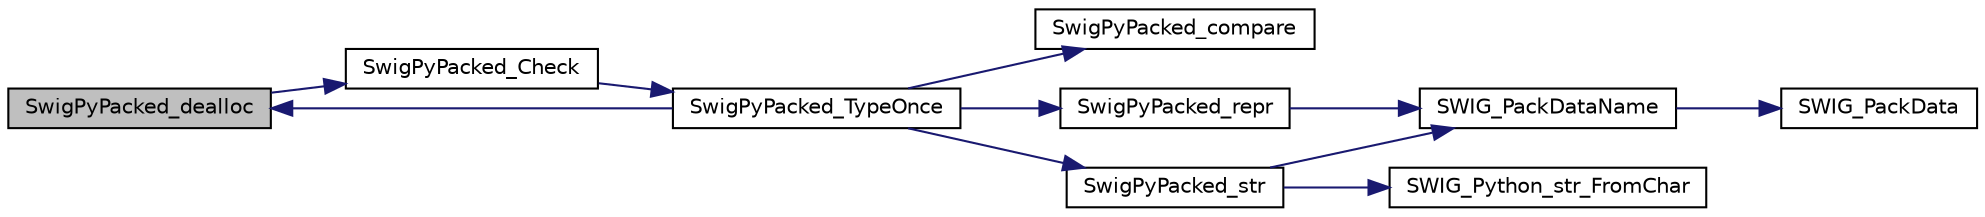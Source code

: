 digraph "SwigPyPacked_dealloc"
{
 // LATEX_PDF_SIZE
  edge [fontname="Helvetica",fontsize="10",labelfontname="Helvetica",labelfontsize="10"];
  node [fontname="Helvetica",fontsize="10",shape=record];
  rankdir="LR";
  Node1 [label="SwigPyPacked_dealloc",height=0.2,width=0.4,color="black", fillcolor="grey75", style="filled", fontcolor="black",tooltip=" "];
  Node1 -> Node2 [color="midnightblue",fontsize="10",style="solid",fontname="Helvetica"];
  Node2 [label="SwigPyPacked_Check",height=0.2,width=0.4,color="black", fillcolor="white", style="filled",URL="$de/d48/swig__runtime_8h.html#a6fea38d61cc362fd7b67a9fa56b33307",tooltip=" "];
  Node2 -> Node3 [color="midnightblue",fontsize="10",style="solid",fontname="Helvetica"];
  Node3 [label="SwigPyPacked_TypeOnce",height=0.2,width=0.4,color="black", fillcolor="white", style="filled",URL="$de/d48/swig__runtime_8h.html#a31a57967e5b47748769603196022a988",tooltip=" "];
  Node3 -> Node4 [color="midnightblue",fontsize="10",style="solid",fontname="Helvetica"];
  Node4 [label="SwigPyPacked_compare",height=0.2,width=0.4,color="black", fillcolor="white", style="filled",URL="$de/d48/swig__runtime_8h.html#a144e704aba25130c8e02b60d8c738fa2",tooltip=" "];
  Node3 -> Node1 [color="midnightblue",fontsize="10",style="solid",fontname="Helvetica"];
  Node3 -> Node5 [color="midnightblue",fontsize="10",style="solid",fontname="Helvetica"];
  Node5 [label="SwigPyPacked_repr",height=0.2,width=0.4,color="black", fillcolor="white", style="filled",URL="$de/d48/swig__runtime_8h.html#a828699f8c612c697a6405674ef722344",tooltip=" "];
  Node5 -> Node6 [color="midnightblue",fontsize="10",style="solid",fontname="Helvetica"];
  Node6 [label="SWIG_PackDataName",height=0.2,width=0.4,color="black", fillcolor="white", style="filled",URL="$de/d48/swig__runtime_8h.html#a4f0344e5d30b283622dd7fffc7e39533",tooltip=" "];
  Node6 -> Node7 [color="midnightblue",fontsize="10",style="solid",fontname="Helvetica"];
  Node7 [label="SWIG_PackData",height=0.2,width=0.4,color="black", fillcolor="white", style="filled",URL="$de/d48/swig__runtime_8h.html#aaa492ed6d60bd6ebbfeccf06c698e6c7",tooltip=" "];
  Node3 -> Node8 [color="midnightblue",fontsize="10",style="solid",fontname="Helvetica"];
  Node8 [label="SwigPyPacked_str",height=0.2,width=0.4,color="black", fillcolor="white", style="filled",URL="$de/d48/swig__runtime_8h.html#abe00f22d509752ca86ab0f273230fefb",tooltip=" "];
  Node8 -> Node6 [color="midnightblue",fontsize="10",style="solid",fontname="Helvetica"];
  Node8 -> Node9 [color="midnightblue",fontsize="10",style="solid",fontname="Helvetica"];
  Node9 [label="SWIG_Python_str_FromChar",height=0.2,width=0.4,color="black", fillcolor="white", style="filled",URL="$de/d48/swig__runtime_8h.html#ada53ff51e4581c1caf6bf62482216fb4",tooltip=" "];
}
